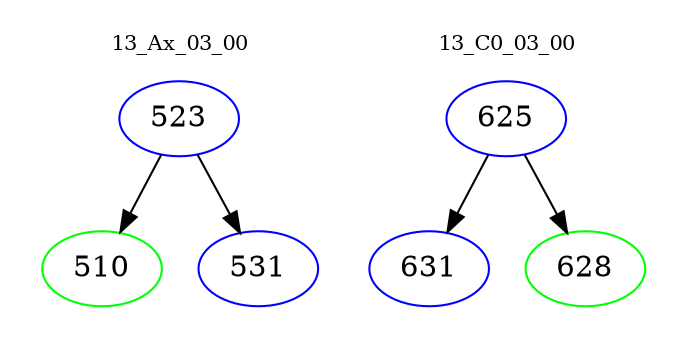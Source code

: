 digraph{
subgraph cluster_0 {
color = white
label = "13_Ax_03_00";
fontsize=10;
T0_523 [label="523", color="blue"]
T0_523 -> T0_510 [color="black"]
T0_510 [label="510", color="green"]
T0_523 -> T0_531 [color="black"]
T0_531 [label="531", color="blue"]
}
subgraph cluster_1 {
color = white
label = "13_C0_03_00";
fontsize=10;
T1_625 [label="625", color="blue"]
T1_625 -> T1_631 [color="black"]
T1_631 [label="631", color="blue"]
T1_625 -> T1_628 [color="black"]
T1_628 [label="628", color="green"]
}
}
